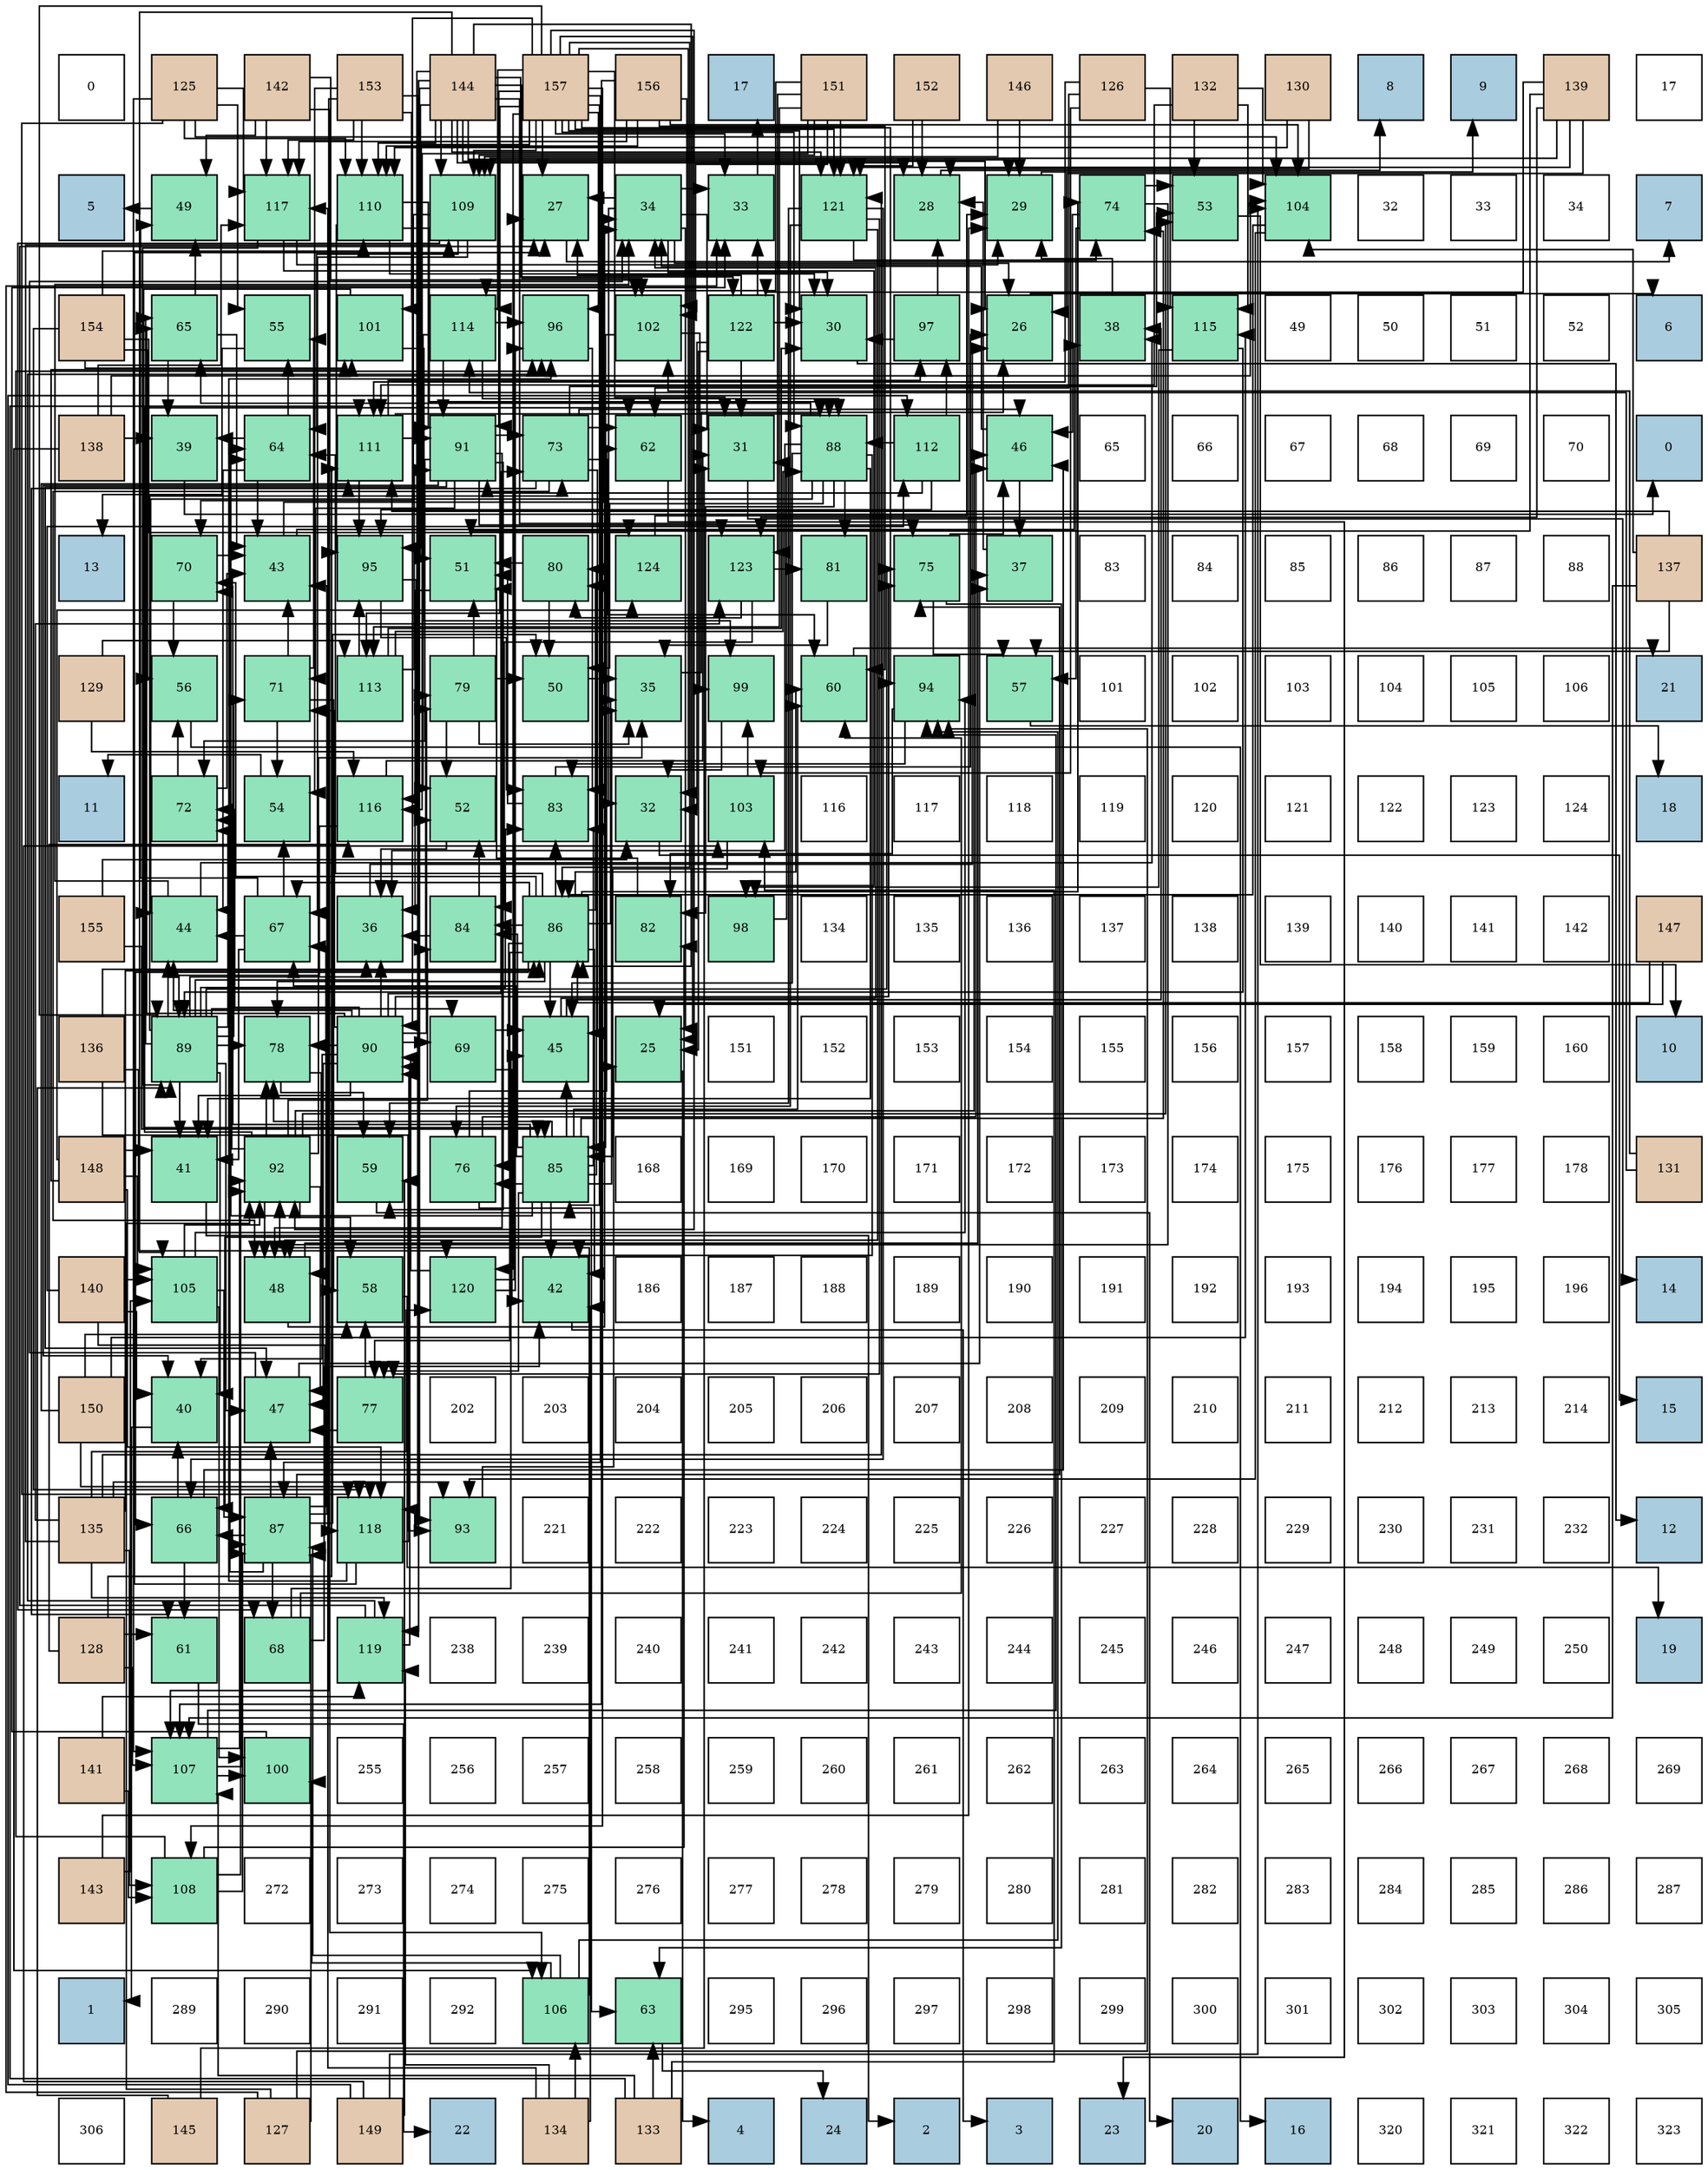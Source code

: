digraph layout{
 rankdir=TB;
 splines=ortho;
 node [style=filled shape=square fixedsize=true width=0.6];
0[label="0", fontsize=8, fillcolor="#ffffff"];
1[label="125", fontsize=8, fillcolor="#e3c9af"];
2[label="142", fontsize=8, fillcolor="#e3c9af"];
3[label="153", fontsize=8, fillcolor="#e3c9af"];
4[label="144", fontsize=8, fillcolor="#e3c9af"];
5[label="157", fontsize=8, fillcolor="#e3c9af"];
6[label="156", fontsize=8, fillcolor="#e3c9af"];
7[label="17", fontsize=8, fillcolor="#a9ccde"];
8[label="151", fontsize=8, fillcolor="#e3c9af"];
9[label="152", fontsize=8, fillcolor="#e3c9af"];
10[label="146", fontsize=8, fillcolor="#e3c9af"];
11[label="126", fontsize=8, fillcolor="#e3c9af"];
12[label="132", fontsize=8, fillcolor="#e3c9af"];
13[label="130", fontsize=8, fillcolor="#e3c9af"];
14[label="8", fontsize=8, fillcolor="#a9ccde"];
15[label="9", fontsize=8, fillcolor="#a9ccde"];
16[label="139", fontsize=8, fillcolor="#e3c9af"];
17[label="17", fontsize=8, fillcolor="#ffffff"];
18[label="5", fontsize=8, fillcolor="#a9ccde"];
19[label="49", fontsize=8, fillcolor="#91e3bb"];
20[label="117", fontsize=8, fillcolor="#91e3bb"];
21[label="110", fontsize=8, fillcolor="#91e3bb"];
22[label="109", fontsize=8, fillcolor="#91e3bb"];
23[label="27", fontsize=8, fillcolor="#91e3bb"];
24[label="34", fontsize=8, fillcolor="#91e3bb"];
25[label="33", fontsize=8, fillcolor="#91e3bb"];
26[label="121", fontsize=8, fillcolor="#91e3bb"];
27[label="28", fontsize=8, fillcolor="#91e3bb"];
28[label="29", fontsize=8, fillcolor="#91e3bb"];
29[label="74", fontsize=8, fillcolor="#91e3bb"];
30[label="53", fontsize=8, fillcolor="#91e3bb"];
31[label="104", fontsize=8, fillcolor="#91e3bb"];
32[label="32", fontsize=8, fillcolor="#ffffff"];
33[label="33", fontsize=8, fillcolor="#ffffff"];
34[label="34", fontsize=8, fillcolor="#ffffff"];
35[label="7", fontsize=8, fillcolor="#a9ccde"];
36[label="154", fontsize=8, fillcolor="#e3c9af"];
37[label="65", fontsize=8, fillcolor="#91e3bb"];
38[label="55", fontsize=8, fillcolor="#91e3bb"];
39[label="101", fontsize=8, fillcolor="#91e3bb"];
40[label="114", fontsize=8, fillcolor="#91e3bb"];
41[label="96", fontsize=8, fillcolor="#91e3bb"];
42[label="102", fontsize=8, fillcolor="#91e3bb"];
43[label="122", fontsize=8, fillcolor="#91e3bb"];
44[label="30", fontsize=8, fillcolor="#91e3bb"];
45[label="97", fontsize=8, fillcolor="#91e3bb"];
46[label="26", fontsize=8, fillcolor="#91e3bb"];
47[label="38", fontsize=8, fillcolor="#91e3bb"];
48[label="115", fontsize=8, fillcolor="#91e3bb"];
49[label="49", fontsize=8, fillcolor="#ffffff"];
50[label="50", fontsize=8, fillcolor="#ffffff"];
51[label="51", fontsize=8, fillcolor="#ffffff"];
52[label="52", fontsize=8, fillcolor="#ffffff"];
53[label="6", fontsize=8, fillcolor="#a9ccde"];
54[label="138", fontsize=8, fillcolor="#e3c9af"];
55[label="39", fontsize=8, fillcolor="#91e3bb"];
56[label="64", fontsize=8, fillcolor="#91e3bb"];
57[label="111", fontsize=8, fillcolor="#91e3bb"];
58[label="91", fontsize=8, fillcolor="#91e3bb"];
59[label="73", fontsize=8, fillcolor="#91e3bb"];
60[label="62", fontsize=8, fillcolor="#91e3bb"];
61[label="31", fontsize=8, fillcolor="#91e3bb"];
62[label="88", fontsize=8, fillcolor="#91e3bb"];
63[label="112", fontsize=8, fillcolor="#91e3bb"];
64[label="46", fontsize=8, fillcolor="#91e3bb"];
65[label="65", fontsize=8, fillcolor="#ffffff"];
66[label="66", fontsize=8, fillcolor="#ffffff"];
67[label="67", fontsize=8, fillcolor="#ffffff"];
68[label="68", fontsize=8, fillcolor="#ffffff"];
69[label="69", fontsize=8, fillcolor="#ffffff"];
70[label="70", fontsize=8, fillcolor="#ffffff"];
71[label="0", fontsize=8, fillcolor="#a9ccde"];
72[label="13", fontsize=8, fillcolor="#a9ccde"];
73[label="70", fontsize=8, fillcolor="#91e3bb"];
74[label="43", fontsize=8, fillcolor="#91e3bb"];
75[label="95", fontsize=8, fillcolor="#91e3bb"];
76[label="51", fontsize=8, fillcolor="#91e3bb"];
77[label="80", fontsize=8, fillcolor="#91e3bb"];
78[label="124", fontsize=8, fillcolor="#91e3bb"];
79[label="123", fontsize=8, fillcolor="#91e3bb"];
80[label="81", fontsize=8, fillcolor="#91e3bb"];
81[label="75", fontsize=8, fillcolor="#91e3bb"];
82[label="37", fontsize=8, fillcolor="#91e3bb"];
83[label="83", fontsize=8, fillcolor="#ffffff"];
84[label="84", fontsize=8, fillcolor="#ffffff"];
85[label="85", fontsize=8, fillcolor="#ffffff"];
86[label="86", fontsize=8, fillcolor="#ffffff"];
87[label="87", fontsize=8, fillcolor="#ffffff"];
88[label="88", fontsize=8, fillcolor="#ffffff"];
89[label="137", fontsize=8, fillcolor="#e3c9af"];
90[label="129", fontsize=8, fillcolor="#e3c9af"];
91[label="56", fontsize=8, fillcolor="#91e3bb"];
92[label="71", fontsize=8, fillcolor="#91e3bb"];
93[label="113", fontsize=8, fillcolor="#91e3bb"];
94[label="79", fontsize=8, fillcolor="#91e3bb"];
95[label="50", fontsize=8, fillcolor="#91e3bb"];
96[label="35", fontsize=8, fillcolor="#91e3bb"];
97[label="99", fontsize=8, fillcolor="#91e3bb"];
98[label="60", fontsize=8, fillcolor="#91e3bb"];
99[label="94", fontsize=8, fillcolor="#91e3bb"];
100[label="57", fontsize=8, fillcolor="#91e3bb"];
101[label="101", fontsize=8, fillcolor="#ffffff"];
102[label="102", fontsize=8, fillcolor="#ffffff"];
103[label="103", fontsize=8, fillcolor="#ffffff"];
104[label="104", fontsize=8, fillcolor="#ffffff"];
105[label="105", fontsize=8, fillcolor="#ffffff"];
106[label="106", fontsize=8, fillcolor="#ffffff"];
107[label="21", fontsize=8, fillcolor="#a9ccde"];
108[label="11", fontsize=8, fillcolor="#a9ccde"];
109[label="72", fontsize=8, fillcolor="#91e3bb"];
110[label="54", fontsize=8, fillcolor="#91e3bb"];
111[label="116", fontsize=8, fillcolor="#91e3bb"];
112[label="52", fontsize=8, fillcolor="#91e3bb"];
113[label="83", fontsize=8, fillcolor="#91e3bb"];
114[label="32", fontsize=8, fillcolor="#91e3bb"];
115[label="103", fontsize=8, fillcolor="#91e3bb"];
116[label="116", fontsize=8, fillcolor="#ffffff"];
117[label="117", fontsize=8, fillcolor="#ffffff"];
118[label="118", fontsize=8, fillcolor="#ffffff"];
119[label="119", fontsize=8, fillcolor="#ffffff"];
120[label="120", fontsize=8, fillcolor="#ffffff"];
121[label="121", fontsize=8, fillcolor="#ffffff"];
122[label="122", fontsize=8, fillcolor="#ffffff"];
123[label="123", fontsize=8, fillcolor="#ffffff"];
124[label="124", fontsize=8, fillcolor="#ffffff"];
125[label="18", fontsize=8, fillcolor="#a9ccde"];
126[label="155", fontsize=8, fillcolor="#e3c9af"];
127[label="44", fontsize=8, fillcolor="#91e3bb"];
128[label="67", fontsize=8, fillcolor="#91e3bb"];
129[label="36", fontsize=8, fillcolor="#91e3bb"];
130[label="84", fontsize=8, fillcolor="#91e3bb"];
131[label="86", fontsize=8, fillcolor="#91e3bb"];
132[label="82", fontsize=8, fillcolor="#91e3bb"];
133[label="98", fontsize=8, fillcolor="#91e3bb"];
134[label="134", fontsize=8, fillcolor="#ffffff"];
135[label="135", fontsize=8, fillcolor="#ffffff"];
136[label="136", fontsize=8, fillcolor="#ffffff"];
137[label="137", fontsize=8, fillcolor="#ffffff"];
138[label="138", fontsize=8, fillcolor="#ffffff"];
139[label="139", fontsize=8, fillcolor="#ffffff"];
140[label="140", fontsize=8, fillcolor="#ffffff"];
141[label="141", fontsize=8, fillcolor="#ffffff"];
142[label="142", fontsize=8, fillcolor="#ffffff"];
143[label="147", fontsize=8, fillcolor="#e3c9af"];
144[label="136", fontsize=8, fillcolor="#e3c9af"];
145[label="89", fontsize=8, fillcolor="#91e3bb"];
146[label="78", fontsize=8, fillcolor="#91e3bb"];
147[label="90", fontsize=8, fillcolor="#91e3bb"];
148[label="69", fontsize=8, fillcolor="#91e3bb"];
149[label="45", fontsize=8, fillcolor="#91e3bb"];
150[label="25", fontsize=8, fillcolor="#91e3bb"];
151[label="151", fontsize=8, fillcolor="#ffffff"];
152[label="152", fontsize=8, fillcolor="#ffffff"];
153[label="153", fontsize=8, fillcolor="#ffffff"];
154[label="154", fontsize=8, fillcolor="#ffffff"];
155[label="155", fontsize=8, fillcolor="#ffffff"];
156[label="156", fontsize=8, fillcolor="#ffffff"];
157[label="157", fontsize=8, fillcolor="#ffffff"];
158[label="158", fontsize=8, fillcolor="#ffffff"];
159[label="159", fontsize=8, fillcolor="#ffffff"];
160[label="160", fontsize=8, fillcolor="#ffffff"];
161[label="10", fontsize=8, fillcolor="#a9ccde"];
162[label="148", fontsize=8, fillcolor="#e3c9af"];
163[label="41", fontsize=8, fillcolor="#91e3bb"];
164[label="92", fontsize=8, fillcolor="#91e3bb"];
165[label="59", fontsize=8, fillcolor="#91e3bb"];
166[label="76", fontsize=8, fillcolor="#91e3bb"];
167[label="85", fontsize=8, fillcolor="#91e3bb"];
168[label="168", fontsize=8, fillcolor="#ffffff"];
169[label="169", fontsize=8, fillcolor="#ffffff"];
170[label="170", fontsize=8, fillcolor="#ffffff"];
171[label="171", fontsize=8, fillcolor="#ffffff"];
172[label="172", fontsize=8, fillcolor="#ffffff"];
173[label="173", fontsize=8, fillcolor="#ffffff"];
174[label="174", fontsize=8, fillcolor="#ffffff"];
175[label="175", fontsize=8, fillcolor="#ffffff"];
176[label="176", fontsize=8, fillcolor="#ffffff"];
177[label="177", fontsize=8, fillcolor="#ffffff"];
178[label="178", fontsize=8, fillcolor="#ffffff"];
179[label="131", fontsize=8, fillcolor="#e3c9af"];
180[label="140", fontsize=8, fillcolor="#e3c9af"];
181[label="105", fontsize=8, fillcolor="#91e3bb"];
182[label="48", fontsize=8, fillcolor="#91e3bb"];
183[label="58", fontsize=8, fillcolor="#91e3bb"];
184[label="120", fontsize=8, fillcolor="#91e3bb"];
185[label="42", fontsize=8, fillcolor="#91e3bb"];
186[label="186", fontsize=8, fillcolor="#ffffff"];
187[label="187", fontsize=8, fillcolor="#ffffff"];
188[label="188", fontsize=8, fillcolor="#ffffff"];
189[label="189", fontsize=8, fillcolor="#ffffff"];
190[label="190", fontsize=8, fillcolor="#ffffff"];
191[label="191", fontsize=8, fillcolor="#ffffff"];
192[label="192", fontsize=8, fillcolor="#ffffff"];
193[label="193", fontsize=8, fillcolor="#ffffff"];
194[label="194", fontsize=8, fillcolor="#ffffff"];
195[label="195", fontsize=8, fillcolor="#ffffff"];
196[label="196", fontsize=8, fillcolor="#ffffff"];
197[label="14", fontsize=8, fillcolor="#a9ccde"];
198[label="150", fontsize=8, fillcolor="#e3c9af"];
199[label="40", fontsize=8, fillcolor="#91e3bb"];
200[label="47", fontsize=8, fillcolor="#91e3bb"];
201[label="77", fontsize=8, fillcolor="#91e3bb"];
202[label="202", fontsize=8, fillcolor="#ffffff"];
203[label="203", fontsize=8, fillcolor="#ffffff"];
204[label="204", fontsize=8, fillcolor="#ffffff"];
205[label="205", fontsize=8, fillcolor="#ffffff"];
206[label="206", fontsize=8, fillcolor="#ffffff"];
207[label="207", fontsize=8, fillcolor="#ffffff"];
208[label="208", fontsize=8, fillcolor="#ffffff"];
209[label="209", fontsize=8, fillcolor="#ffffff"];
210[label="210", fontsize=8, fillcolor="#ffffff"];
211[label="211", fontsize=8, fillcolor="#ffffff"];
212[label="212", fontsize=8, fillcolor="#ffffff"];
213[label="213", fontsize=8, fillcolor="#ffffff"];
214[label="214", fontsize=8, fillcolor="#ffffff"];
215[label="15", fontsize=8, fillcolor="#a9ccde"];
216[label="135", fontsize=8, fillcolor="#e3c9af"];
217[label="66", fontsize=8, fillcolor="#91e3bb"];
218[label="87", fontsize=8, fillcolor="#91e3bb"];
219[label="118", fontsize=8, fillcolor="#91e3bb"];
220[label="93", fontsize=8, fillcolor="#91e3bb"];
221[label="221", fontsize=8, fillcolor="#ffffff"];
222[label="222", fontsize=8, fillcolor="#ffffff"];
223[label="223", fontsize=8, fillcolor="#ffffff"];
224[label="224", fontsize=8, fillcolor="#ffffff"];
225[label="225", fontsize=8, fillcolor="#ffffff"];
226[label="226", fontsize=8, fillcolor="#ffffff"];
227[label="227", fontsize=8, fillcolor="#ffffff"];
228[label="228", fontsize=8, fillcolor="#ffffff"];
229[label="229", fontsize=8, fillcolor="#ffffff"];
230[label="230", fontsize=8, fillcolor="#ffffff"];
231[label="231", fontsize=8, fillcolor="#ffffff"];
232[label="232", fontsize=8, fillcolor="#ffffff"];
233[label="12", fontsize=8, fillcolor="#a9ccde"];
234[label="128", fontsize=8, fillcolor="#e3c9af"];
235[label="61", fontsize=8, fillcolor="#91e3bb"];
236[label="68", fontsize=8, fillcolor="#91e3bb"];
237[label="119", fontsize=8, fillcolor="#91e3bb"];
238[label="238", fontsize=8, fillcolor="#ffffff"];
239[label="239", fontsize=8, fillcolor="#ffffff"];
240[label="240", fontsize=8, fillcolor="#ffffff"];
241[label="241", fontsize=8, fillcolor="#ffffff"];
242[label="242", fontsize=8, fillcolor="#ffffff"];
243[label="243", fontsize=8, fillcolor="#ffffff"];
244[label="244", fontsize=8, fillcolor="#ffffff"];
245[label="245", fontsize=8, fillcolor="#ffffff"];
246[label="246", fontsize=8, fillcolor="#ffffff"];
247[label="247", fontsize=8, fillcolor="#ffffff"];
248[label="248", fontsize=8, fillcolor="#ffffff"];
249[label="249", fontsize=8, fillcolor="#ffffff"];
250[label="250", fontsize=8, fillcolor="#ffffff"];
251[label="19", fontsize=8, fillcolor="#a9ccde"];
252[label="141", fontsize=8, fillcolor="#e3c9af"];
253[label="107", fontsize=8, fillcolor="#91e3bb"];
254[label="100", fontsize=8, fillcolor="#91e3bb"];
255[label="255", fontsize=8, fillcolor="#ffffff"];
256[label="256", fontsize=8, fillcolor="#ffffff"];
257[label="257", fontsize=8, fillcolor="#ffffff"];
258[label="258", fontsize=8, fillcolor="#ffffff"];
259[label="259", fontsize=8, fillcolor="#ffffff"];
260[label="260", fontsize=8, fillcolor="#ffffff"];
261[label="261", fontsize=8, fillcolor="#ffffff"];
262[label="262", fontsize=8, fillcolor="#ffffff"];
263[label="263", fontsize=8, fillcolor="#ffffff"];
264[label="264", fontsize=8, fillcolor="#ffffff"];
265[label="265", fontsize=8, fillcolor="#ffffff"];
266[label="266", fontsize=8, fillcolor="#ffffff"];
267[label="267", fontsize=8, fillcolor="#ffffff"];
268[label="268", fontsize=8, fillcolor="#ffffff"];
269[label="269", fontsize=8, fillcolor="#ffffff"];
270[label="143", fontsize=8, fillcolor="#e3c9af"];
271[label="108", fontsize=8, fillcolor="#91e3bb"];
272[label="272", fontsize=8, fillcolor="#ffffff"];
273[label="273", fontsize=8, fillcolor="#ffffff"];
274[label="274", fontsize=8, fillcolor="#ffffff"];
275[label="275", fontsize=8, fillcolor="#ffffff"];
276[label="276", fontsize=8, fillcolor="#ffffff"];
277[label="277", fontsize=8, fillcolor="#ffffff"];
278[label="278", fontsize=8, fillcolor="#ffffff"];
279[label="279", fontsize=8, fillcolor="#ffffff"];
280[label="280", fontsize=8, fillcolor="#ffffff"];
281[label="281", fontsize=8, fillcolor="#ffffff"];
282[label="282", fontsize=8, fillcolor="#ffffff"];
283[label="283", fontsize=8, fillcolor="#ffffff"];
284[label="284", fontsize=8, fillcolor="#ffffff"];
285[label="285", fontsize=8, fillcolor="#ffffff"];
286[label="286", fontsize=8, fillcolor="#ffffff"];
287[label="287", fontsize=8, fillcolor="#ffffff"];
288[label="1", fontsize=8, fillcolor="#a9ccde"];
289[label="289", fontsize=8, fillcolor="#ffffff"];
290[label="290", fontsize=8, fillcolor="#ffffff"];
291[label="291", fontsize=8, fillcolor="#ffffff"];
292[label="292", fontsize=8, fillcolor="#ffffff"];
293[label="106", fontsize=8, fillcolor="#91e3bb"];
294[label="63", fontsize=8, fillcolor="#91e3bb"];
295[label="295", fontsize=8, fillcolor="#ffffff"];
296[label="296", fontsize=8, fillcolor="#ffffff"];
297[label="297", fontsize=8, fillcolor="#ffffff"];
298[label="298", fontsize=8, fillcolor="#ffffff"];
299[label="299", fontsize=8, fillcolor="#ffffff"];
300[label="300", fontsize=8, fillcolor="#ffffff"];
301[label="301", fontsize=8, fillcolor="#ffffff"];
302[label="302", fontsize=8, fillcolor="#ffffff"];
303[label="303", fontsize=8, fillcolor="#ffffff"];
304[label="304", fontsize=8, fillcolor="#ffffff"];
305[label="305", fontsize=8, fillcolor="#ffffff"];
306[label="306", fontsize=8, fillcolor="#ffffff"];
307[label="145", fontsize=8, fillcolor="#e3c9af"];
308[label="127", fontsize=8, fillcolor="#e3c9af"];
309[label="149", fontsize=8, fillcolor="#e3c9af"];
310[label="22", fontsize=8, fillcolor="#a9ccde"];
311[label="134", fontsize=8, fillcolor="#e3c9af"];
312[label="133", fontsize=8, fillcolor="#e3c9af"];
313[label="4", fontsize=8, fillcolor="#a9ccde"];
314[label="24", fontsize=8, fillcolor="#a9ccde"];
315[label="2", fontsize=8, fillcolor="#a9ccde"];
316[label="3", fontsize=8, fillcolor="#a9ccde"];
317[label="23", fontsize=8, fillcolor="#a9ccde"];
318[label="20", fontsize=8, fillcolor="#a9ccde"];
319[label="16", fontsize=8, fillcolor="#a9ccde"];
320[label="320", fontsize=8, fillcolor="#ffffff"];
321[label="321", fontsize=8, fillcolor="#ffffff"];
322[label="322", fontsize=8, fillcolor="#ffffff"];
323[label="323", fontsize=8, fillcolor="#ffffff"];
edge [constraint=false, style=vis];150 -> 313;
46 -> 53;
23 -> 35;
27 -> 14;
28 -> 15;
44 -> 233;
61 -> 197;
114 -> 215;
25 -> 7;
24 -> 150;
24 -> 46;
24 -> 23;
24 -> 44;
24 -> 61;
24 -> 114;
24 -> 25;
96 -> 46;
129 -> 46;
82 -> 27;
47 -> 28;
55 -> 71;
199 -> 288;
163 -> 315;
185 -> 316;
74 -> 24;
74 -> 47;
127 -> 24;
127 -> 47;
149 -> 24;
149 -> 47;
64 -> 24;
64 -> 82;
200 -> 24;
200 -> 82;
182 -> 24;
182 -> 82;
19 -> 18;
95 -> 96;
76 -> 129;
112 -> 129;
30 -> 161;
110 -> 108;
38 -> 72;
91 -> 319;
100 -> 125;
183 -> 251;
165 -> 318;
98 -> 107;
235 -> 310;
60 -> 317;
294 -> 314;
56 -> 55;
56 -> 74;
56 -> 127;
56 -> 38;
37 -> 55;
37 -> 74;
37 -> 19;
217 -> 199;
217 -> 64;
217 -> 235;
128 -> 163;
128 -> 127;
128 -> 19;
128 -> 110;
236 -> 185;
236 -> 149;
236 -> 98;
148 -> 185;
148 -> 149;
73 -> 74;
73 -> 91;
92 -> 74;
92 -> 110;
92 -> 38;
92 -> 183;
109 -> 74;
109 -> 91;
59 -> 149;
59 -> 64;
59 -> 182;
59 -> 30;
59 -> 98;
59 -> 235;
59 -> 60;
29 -> 64;
29 -> 182;
29 -> 30;
29 -> 100;
81 -> 64;
81 -> 100;
81 -> 294;
166 -> 64;
166 -> 60;
166 -> 294;
201 -> 200;
201 -> 183;
146 -> 182;
146 -> 165;
94 -> 96;
94 -> 95;
94 -> 76;
94 -> 112;
77 -> 95;
77 -> 76;
80 -> 96;
132 -> 76;
113 -> 46;
113 -> 76;
130 -> 129;
130 -> 112;
167 -> 96;
167 -> 185;
167 -> 149;
167 -> 98;
167 -> 56;
167 -> 217;
167 -> 128;
167 -> 73;
167 -> 29;
167 -> 166;
167 -> 201;
167 -> 146;
167 -> 77;
167 -> 113;
167 -> 130;
131 -> 96;
131 -> 185;
131 -> 149;
131 -> 98;
131 -> 56;
131 -> 217;
131 -> 128;
131 -> 73;
131 -> 29;
131 -> 166;
131 -> 201;
131 -> 146;
131 -> 77;
131 -> 113;
131 -> 130;
218 -> 74;
218 -> 200;
218 -> 95;
218 -> 56;
218 -> 217;
218 -> 128;
218 -> 236;
218 -> 81;
62 -> 129;
62 -> 163;
62 -> 185;
62 -> 127;
62 -> 149;
62 -> 95;
62 -> 37;
62 -> 80;
62 -> 132;
145 -> 129;
145 -> 199;
145 -> 163;
145 -> 127;
145 -> 200;
145 -> 37;
145 -> 148;
145 -> 92;
145 -> 109;
145 -> 59;
145 -> 81;
145 -> 146;
145 -> 94;
145 -> 113;
147 -> 129;
147 -> 199;
147 -> 163;
147 -> 127;
147 -> 200;
147 -> 37;
147 -> 148;
147 -> 92;
147 -> 109;
147 -> 59;
147 -> 81;
147 -> 146;
147 -> 94;
58 -> 199;
58 -> 200;
58 -> 182;
58 -> 165;
58 -> 92;
58 -> 109;
58 -> 59;
58 -> 81;
164 -> 96;
164 -> 64;
164 -> 200;
164 -> 182;
164 -> 30;
164 -> 183;
164 -> 60;
164 -> 109;
164 -> 146;
164 -> 130;
220 -> 150;
99 -> 132;
99 -> 113;
75 -> 112;
75 -> 113;
41 -> 113;
45 -> 27;
45 -> 44;
133 -> 61;
97 -> 114;
254 -> 25;
39 -> 167;
39 -> 97;
42 -> 167;
42 -> 97;
115 -> 167;
115 -> 97;
31 -> 131;
31 -> 220;
181 -> 218;
181 -> 164;
181 -> 99;
181 -> 254;
293 -> 218;
293 -> 164;
293 -> 99;
293 -> 254;
253 -> 218;
253 -> 164;
253 -> 99;
253 -> 254;
271 -> 132;
271 -> 218;
271 -> 164;
271 -> 41;
22 -> 56;
22 -> 128;
22 -> 236;
22 -> 73;
21 -> 44;
21 -> 62;
21 -> 58;
21 -> 75;
57 -> 62;
57 -> 58;
57 -> 75;
57 -> 45;
63 -> 62;
63 -> 58;
63 -> 75;
63 -> 45;
93 -> 44;
93 -> 62;
93 -> 58;
93 -> 75;
40 -> 112;
40 -> 62;
40 -> 58;
40 -> 41;
48 -> 145;
48 -> 133;
111 -> 61;
111 -> 145;
20 -> 28;
20 -> 145;
20 -> 133;
219 -> 23;
219 -> 147;
219 -> 41;
237 -> 23;
237 -> 147;
237 -> 41;
184 -> 23;
184 -> 147;
184 -> 41;
26 -> 182;
26 -> 165;
26 -> 217;
26 -> 29;
26 -> 166;
26 -> 201;
43 -> 150;
43 -> 23;
43 -> 44;
43 -> 61;
43 -> 114;
43 -> 25;
79 -> 77;
79 -> 80;
79 -> 130;
78 -> 28;
1 -> 38;
1 -> 31;
1 -> 253;
1 -> 21;
1 -> 20;
1 -> 219;
11 -> 60;
11 -> 115;
11 -> 57;
11 -> 48;
308 -> 25;
308 -> 218;
308 -> 164;
308 -> 99;
234 -> 235;
234 -> 253;
234 -> 57;
234 -> 111;
90 -> 93;
90 -> 111;
13 -> 27;
13 -> 21;
179 -> 42;
179 -> 40;
12 -> 30;
12 -> 31;
12 -> 57;
12 -> 48;
312 -> 294;
312 -> 115;
312 -> 253;
312 -> 57;
311 -> 185;
311 -> 293;
311 -> 20;
311 -> 237;
216 -> 131;
216 -> 220;
216 -> 271;
216 -> 22;
216 -> 237;
216 -> 184;
216 -> 26;
216 -> 79;
144 -> 131;
144 -> 220;
144 -> 184;
89 -> 100;
89 -> 31;
89 -> 253;
89 -> 57;
54 -> 55;
54 -> 31;
54 -> 293;
54 -> 20;
16 -> 46;
16 -> 76;
16 -> 22;
16 -> 26;
16 -> 43;
16 -> 79;
180 -> 199;
180 -> 181;
180 -> 63;
180 -> 219;
252 -> 271;
252 -> 237;
2 -> 19;
2 -> 42;
2 -> 293;
2 -> 20;
270 -> 28;
270 -> 181;
4 -> 46;
4 -> 27;
4 -> 28;
4 -> 76;
4 -> 131;
4 -> 220;
4 -> 42;
4 -> 181;
4 -> 22;
4 -> 21;
4 -> 111;
4 -> 237;
4 -> 26;
4 -> 43;
4 -> 79;
307 -> 61;
307 -> 145;
10 -> 28;
10 -> 22;
143 -> 150;
143 -> 131;
162 -> 163;
162 -> 39;
162 -> 181;
162 -> 219;
162 -> 78;
309 -> 165;
309 -> 115;
309 -> 31;
309 -> 63;
198 -> 183;
198 -> 57;
198 -> 48;
198 -> 219;
8 -> 42;
8 -> 22;
8 -> 93;
8 -> 40;
8 -> 111;
8 -> 26;
8 -> 79;
9 -> 27;
9 -> 26;
3 -> 110;
3 -> 39;
3 -> 253;
3 -> 21;
3 -> 20;
3 -> 219;
36 -> 91;
36 -> 39;
36 -> 21;
36 -> 219;
36 -> 78;
126 -> 114;
126 -> 167;
6 -> 98;
6 -> 42;
6 -> 31;
6 -> 253;
6 -> 21;
6 -> 20;
5 -> 150;
5 -> 23;
5 -> 44;
5 -> 61;
5 -> 114;
5 -> 25;
5 -> 167;
5 -> 131;
5 -> 218;
5 -> 62;
5 -> 145;
5 -> 147;
5 -> 58;
5 -> 164;
5 -> 99;
5 -> 75;
5 -> 41;
5 -> 271;
5 -> 22;
5 -> 93;
5 -> 40;
5 -> 184;
5 -> 26;
edge [constraint=true, style=invis];
0 -> 18 -> 36 -> 54 -> 72 -> 90 -> 108 -> 126 -> 144 -> 162 -> 180 -> 198 -> 216 -> 234 -> 252 -> 270 -> 288 -> 306;
1 -> 19 -> 37 -> 55 -> 73 -> 91 -> 109 -> 127 -> 145 -> 163 -> 181 -> 199 -> 217 -> 235 -> 253 -> 271 -> 289 -> 307;
2 -> 20 -> 38 -> 56 -> 74 -> 92 -> 110 -> 128 -> 146 -> 164 -> 182 -> 200 -> 218 -> 236 -> 254 -> 272 -> 290 -> 308;
3 -> 21 -> 39 -> 57 -> 75 -> 93 -> 111 -> 129 -> 147 -> 165 -> 183 -> 201 -> 219 -> 237 -> 255 -> 273 -> 291 -> 309;
4 -> 22 -> 40 -> 58 -> 76 -> 94 -> 112 -> 130 -> 148 -> 166 -> 184 -> 202 -> 220 -> 238 -> 256 -> 274 -> 292 -> 310;
5 -> 23 -> 41 -> 59 -> 77 -> 95 -> 113 -> 131 -> 149 -> 167 -> 185 -> 203 -> 221 -> 239 -> 257 -> 275 -> 293 -> 311;
6 -> 24 -> 42 -> 60 -> 78 -> 96 -> 114 -> 132 -> 150 -> 168 -> 186 -> 204 -> 222 -> 240 -> 258 -> 276 -> 294 -> 312;
7 -> 25 -> 43 -> 61 -> 79 -> 97 -> 115 -> 133 -> 151 -> 169 -> 187 -> 205 -> 223 -> 241 -> 259 -> 277 -> 295 -> 313;
8 -> 26 -> 44 -> 62 -> 80 -> 98 -> 116 -> 134 -> 152 -> 170 -> 188 -> 206 -> 224 -> 242 -> 260 -> 278 -> 296 -> 314;
9 -> 27 -> 45 -> 63 -> 81 -> 99 -> 117 -> 135 -> 153 -> 171 -> 189 -> 207 -> 225 -> 243 -> 261 -> 279 -> 297 -> 315;
10 -> 28 -> 46 -> 64 -> 82 -> 100 -> 118 -> 136 -> 154 -> 172 -> 190 -> 208 -> 226 -> 244 -> 262 -> 280 -> 298 -> 316;
11 -> 29 -> 47 -> 65 -> 83 -> 101 -> 119 -> 137 -> 155 -> 173 -> 191 -> 209 -> 227 -> 245 -> 263 -> 281 -> 299 -> 317;
12 -> 30 -> 48 -> 66 -> 84 -> 102 -> 120 -> 138 -> 156 -> 174 -> 192 -> 210 -> 228 -> 246 -> 264 -> 282 -> 300 -> 318;
13 -> 31 -> 49 -> 67 -> 85 -> 103 -> 121 -> 139 -> 157 -> 175 -> 193 -> 211 -> 229 -> 247 -> 265 -> 283 -> 301 -> 319;
14 -> 32 -> 50 -> 68 -> 86 -> 104 -> 122 -> 140 -> 158 -> 176 -> 194 -> 212 -> 230 -> 248 -> 266 -> 284 -> 302 -> 320;
15 -> 33 -> 51 -> 69 -> 87 -> 105 -> 123 -> 141 -> 159 -> 177 -> 195 -> 213 -> 231 -> 249 -> 267 -> 285 -> 303 -> 321;
16 -> 34 -> 52 -> 70 -> 88 -> 106 -> 124 -> 142 -> 160 -> 178 -> 196 -> 214 -> 232 -> 250 -> 268 -> 286 -> 304 -> 322;
17 -> 35 -> 53 -> 71 -> 89 -> 107 -> 125 -> 143 -> 161 -> 179 -> 197 -> 215 -> 233 -> 251 -> 269 -> 287 -> 305 -> 323;
rank = same {0 -> 1 -> 2 -> 3 -> 4 -> 5 -> 6 -> 7 -> 8 -> 9 -> 10 -> 11 -> 12 -> 13 -> 14 -> 15 -> 16 -> 17};
rank = same {18 -> 19 -> 20 -> 21 -> 22 -> 23 -> 24 -> 25 -> 26 -> 27 -> 28 -> 29 -> 30 -> 31 -> 32 -> 33 -> 34 -> 35};
rank = same {36 -> 37 -> 38 -> 39 -> 40 -> 41 -> 42 -> 43 -> 44 -> 45 -> 46 -> 47 -> 48 -> 49 -> 50 -> 51 -> 52 -> 53};
rank = same {54 -> 55 -> 56 -> 57 -> 58 -> 59 -> 60 -> 61 -> 62 -> 63 -> 64 -> 65 -> 66 -> 67 -> 68 -> 69 -> 70 -> 71};
rank = same {72 -> 73 -> 74 -> 75 -> 76 -> 77 -> 78 -> 79 -> 80 -> 81 -> 82 -> 83 -> 84 -> 85 -> 86 -> 87 -> 88 -> 89};
rank = same {90 -> 91 -> 92 -> 93 -> 94 -> 95 -> 96 -> 97 -> 98 -> 99 -> 100 -> 101 -> 102 -> 103 -> 104 -> 105 -> 106 -> 107};
rank = same {108 -> 109 -> 110 -> 111 -> 112 -> 113 -> 114 -> 115 -> 116 -> 117 -> 118 -> 119 -> 120 -> 121 -> 122 -> 123 -> 124 -> 125};
rank = same {126 -> 127 -> 128 -> 129 -> 130 -> 131 -> 132 -> 133 -> 134 -> 135 -> 136 -> 137 -> 138 -> 139 -> 140 -> 141 -> 142 -> 143};
rank = same {144 -> 145 -> 146 -> 147 -> 148 -> 149 -> 150 -> 151 -> 152 -> 153 -> 154 -> 155 -> 156 -> 157 -> 158 -> 159 -> 160 -> 161};
rank = same {162 -> 163 -> 164 -> 165 -> 166 -> 167 -> 168 -> 169 -> 170 -> 171 -> 172 -> 173 -> 174 -> 175 -> 176 -> 177 -> 178 -> 179};
rank = same {180 -> 181 -> 182 -> 183 -> 184 -> 185 -> 186 -> 187 -> 188 -> 189 -> 190 -> 191 -> 192 -> 193 -> 194 -> 195 -> 196 -> 197};
rank = same {198 -> 199 -> 200 -> 201 -> 202 -> 203 -> 204 -> 205 -> 206 -> 207 -> 208 -> 209 -> 210 -> 211 -> 212 -> 213 -> 214 -> 215};
rank = same {216 -> 217 -> 218 -> 219 -> 220 -> 221 -> 222 -> 223 -> 224 -> 225 -> 226 -> 227 -> 228 -> 229 -> 230 -> 231 -> 232 -> 233};
rank = same {234 -> 235 -> 236 -> 237 -> 238 -> 239 -> 240 -> 241 -> 242 -> 243 -> 244 -> 245 -> 246 -> 247 -> 248 -> 249 -> 250 -> 251};
rank = same {252 -> 253 -> 254 -> 255 -> 256 -> 257 -> 258 -> 259 -> 260 -> 261 -> 262 -> 263 -> 264 -> 265 -> 266 -> 267 -> 268 -> 269};
rank = same {270 -> 271 -> 272 -> 273 -> 274 -> 275 -> 276 -> 277 -> 278 -> 279 -> 280 -> 281 -> 282 -> 283 -> 284 -> 285 -> 286 -> 287};
rank = same {288 -> 289 -> 290 -> 291 -> 292 -> 293 -> 294 -> 295 -> 296 -> 297 -> 298 -> 299 -> 300 -> 301 -> 302 -> 303 -> 304 -> 305};
rank = same {306 -> 307 -> 308 -> 309 -> 310 -> 311 -> 312 -> 313 -> 314 -> 315 -> 316 -> 317 -> 318 -> 319 -> 320 -> 321 -> 322 -> 323};
}